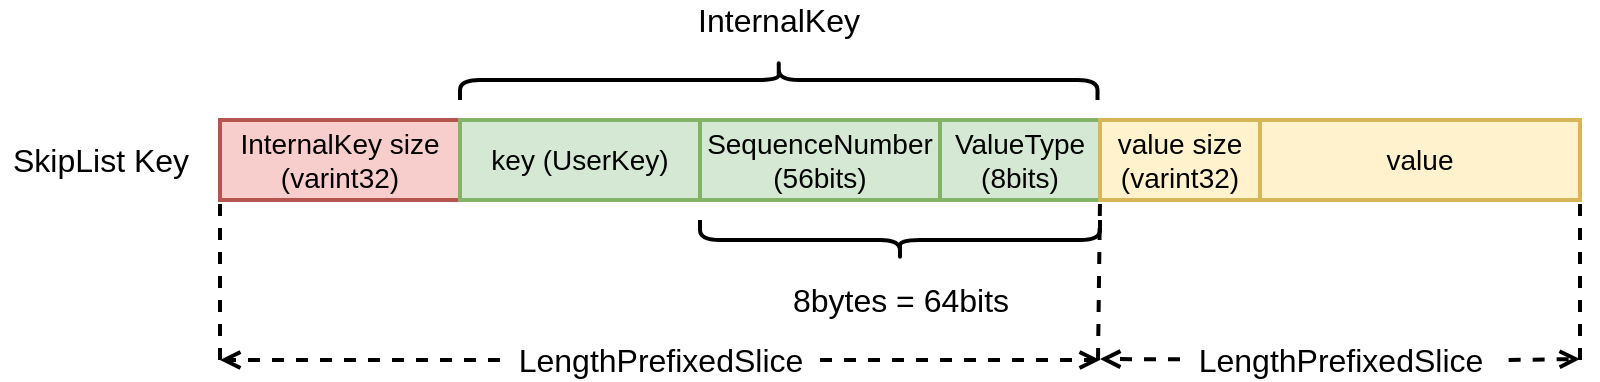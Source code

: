 <mxfile version="14.2.4" type="embed">
    <diagram id="1xmk_zefzVpJ88nXBAhB" name="key info">
        <mxGraphModel dx="1131" dy="679" grid="1" gridSize="10" guides="1" tooltips="1" connect="1" arrows="1" fold="1" page="1" pageScale="1" pageWidth="827" pageHeight="1169" background="#ffffff" math="0" shadow="0">
            <root>
                <mxCell id="0"/>
                <mxCell id="1" parent="0"/>
                <mxCell id="2" value="&lt;font style=&quot;font-size: 14px;&quot;&gt;InternalKey size&lt;br style=&quot;font-size: 14px;&quot;&gt;(varint32)&lt;br style=&quot;font-size: 14px;&quot;&gt;&lt;/font&gt;" style="rounded=0;whiteSpace=wrap;html=1;strokeWidth=2;fillColor=#f8cecc;strokeColor=#b85450;fontSize=14;" vertex="1" parent="1">
                    <mxGeometry x="120" y="200" width="120" height="40" as="geometry"/>
                </mxCell>
                <mxCell id="6" value="&lt;font style=&quot;font-size: 14px;&quot;&gt;key (UserKey)&lt;br style=&quot;font-size: 14px;&quot;&gt;&lt;/font&gt;" style="rounded=0;whiteSpace=wrap;html=1;strokeWidth=2;fillColor=#d5e8d4;strokeColor=#82b366;fontSize=14;" vertex="1" parent="1">
                    <mxGeometry x="240" y="200" width="120" height="40" as="geometry"/>
                </mxCell>
                <mxCell id="7" value="" style="shape=curlyBracket;whiteSpace=wrap;html=1;rounded=1;strokeWidth=2;align=left;rotation=90;" vertex="1" parent="1">
                    <mxGeometry x="389.38" y="20.63" width="20" height="318.75" as="geometry"/>
                </mxCell>
                <mxCell id="8" value="&lt;font style=&quot;font-size: 14px;&quot;&gt;SequenceNumber&lt;br style=&quot;font-size: 14px;&quot;&gt;(56bits)&lt;/font&gt;" style="rounded=0;whiteSpace=wrap;html=1;strokeWidth=2;fillColor=#d5e8d4;strokeColor=#82b366;fontSize=14;" vertex="1" parent="1">
                    <mxGeometry x="360" y="200" width="120" height="40" as="geometry"/>
                </mxCell>
                <mxCell id="9" value="&lt;font style=&quot;font-size: 14px;&quot;&gt;ValueType&lt;br style=&quot;font-size: 14px;&quot;&gt;(8bits)&lt;/font&gt;" style="rounded=0;whiteSpace=wrap;html=1;strokeWidth=2;fillColor=#d5e8d4;strokeColor=#82b366;fontSize=14;" vertex="1" parent="1">
                    <mxGeometry x="480" y="200" width="80" height="40" as="geometry"/>
                </mxCell>
                <mxCell id="10" value="&lt;font style=&quot;font-size: 16px&quot;&gt;InternalKey&lt;/font&gt;" style="text;html=1;align=center;verticalAlign=middle;resizable=0;points=[];autosize=1;" vertex="1" parent="1">
                    <mxGeometry x="349.38" y="140" width="100" height="20" as="geometry"/>
                </mxCell>
                <mxCell id="11" value="&lt;font style=&quot;font-size: 14px;&quot;&gt;value size&lt;br style=&quot;font-size: 14px;&quot;&gt;(varint32)&lt;br style=&quot;font-size: 14px;&quot;&gt;&lt;/font&gt;" style="rounded=0;whiteSpace=wrap;html=1;strokeWidth=2;fillColor=#fff2cc;strokeColor=#d6b656;fontSize=14;" vertex="1" parent="1">
                    <mxGeometry x="560" y="200" width="80" height="40" as="geometry"/>
                </mxCell>
                <mxCell id="12" value="&lt;font style=&quot;font-size: 14px&quot;&gt;value&lt;br style=&quot;font-size: 14px&quot;&gt;&lt;/font&gt;" style="rounded=0;whiteSpace=wrap;html=1;strokeWidth=2;fillColor=#fff2cc;strokeColor=#d6b656;fontSize=14;" vertex="1" parent="1">
                    <mxGeometry x="640" y="200" width="160" height="40" as="geometry"/>
                </mxCell>
                <mxCell id="13" value="" style="shape=curlyBracket;whiteSpace=wrap;html=1;rounded=1;strokeWidth=2;align=left;rotation=-90;" vertex="1" parent="1">
                    <mxGeometry x="450" y="160" width="20" height="200" as="geometry"/>
                </mxCell>
                <mxCell id="14" value="&lt;font style=&quot;font-size: 16px&quot;&gt;8bytes = 64bits&lt;/font&gt;" style="text;html=1;align=center;verticalAlign=middle;resizable=0;points=[];autosize=1;" vertex="1" parent="1">
                    <mxGeometry x="400" y="280" width="120" height="20" as="geometry"/>
                </mxCell>
                <mxCell id="17" value="&lt;font style=&quot;font-size: 16px&quot;&gt;SkipList Key&lt;/font&gt;" style="text;html=1;align=center;verticalAlign=middle;resizable=0;points=[];autosize=1;" vertex="1" parent="1">
                    <mxGeometry x="10" y="210" width="100" height="20" as="geometry"/>
                </mxCell>
                <mxCell id="18" value="" style="endArrow=none;dashed=1;html=1;strokeWidth=2;fontSize=12;entryX=0;entryY=1;entryDx=0;entryDy=0;" edge="1" parent="1" target="2">
                    <mxGeometry width="50" height="50" relative="1" as="geometry">
                        <mxPoint x="120" y="320" as="sourcePoint"/>
                        <mxPoint x="380" y="240" as="targetPoint"/>
                    </mxGeometry>
                </mxCell>
                <mxCell id="19" value="" style="endArrow=none;dashed=1;html=1;strokeWidth=2;fontSize=12;entryX=1;entryY=1;entryDx=0;entryDy=0;" edge="1" parent="1" target="9">
                    <mxGeometry width="50" height="50" relative="1" as="geometry">
                        <mxPoint x="559" y="320" as="sourcePoint"/>
                        <mxPoint x="600" y="280" as="targetPoint"/>
                    </mxGeometry>
                </mxCell>
                <mxCell id="20" value="" style="endArrow=none;dashed=1;html=1;strokeWidth=2;fontSize=12;entryX=1;entryY=1;entryDx=0;entryDy=0;" edge="1" parent="1" target="12">
                    <mxGeometry width="50" height="50" relative="1" as="geometry">
                        <mxPoint x="800" y="320" as="sourcePoint"/>
                        <mxPoint x="770" y="280" as="targetPoint"/>
                    </mxGeometry>
                </mxCell>
                <mxCell id="21" value="" style="endArrow=open;html=1;strokeWidth=2;fontSize=12;dashed=1;endFill=0;" edge="1" parent="1" source="22">
                    <mxGeometry width="50" height="50" relative="1" as="geometry">
                        <mxPoint x="240" y="320" as="sourcePoint"/>
                        <mxPoint x="120" y="320" as="targetPoint"/>
                    </mxGeometry>
                </mxCell>
                <mxCell id="22" value="&lt;font style=&quot;font-size: 16px&quot;&gt;LengthPrefixedSlice&lt;/font&gt;" style="text;html=1;align=center;verticalAlign=middle;resizable=0;points=[];autosize=1;" vertex="1" parent="1">
                    <mxGeometry x="260" y="310" width="160" height="20" as="geometry"/>
                </mxCell>
                <mxCell id="23" value="" style="endArrow=open;html=1;strokeWidth=2;fontSize=12;dashed=1;endFill=0;" edge="1" parent="1" source="22">
                    <mxGeometry width="50" height="50" relative="1" as="geometry">
                        <mxPoint x="440" y="320" as="sourcePoint"/>
                        <mxPoint x="560" y="320" as="targetPoint"/>
                    </mxGeometry>
                </mxCell>
                <mxCell id="24" value="" style="endArrow=open;html=1;strokeWidth=2;fontSize=12;dashed=1;endFill=0;exitX=1.027;exitY=0.5;exitDx=0;exitDy=0;exitPerimeter=0;" edge="1" parent="1" source="25">
                    <mxGeometry width="50" height="50" relative="1" as="geometry">
                        <mxPoint x="680" y="319.5" as="sourcePoint"/>
                        <mxPoint x="800" y="319.5" as="targetPoint"/>
                    </mxGeometry>
                </mxCell>
                <mxCell id="25" value="&lt;font style=&quot;font-size: 16px&quot;&gt;LengthPrefixedSlice&lt;/font&gt;" style="text;html=1;align=center;verticalAlign=middle;resizable=0;points=[];autosize=1;" vertex="1" parent="1">
                    <mxGeometry x="600" y="310" width="160" height="20" as="geometry"/>
                </mxCell>
                <mxCell id="26" value="" style="endArrow=open;html=1;strokeWidth=2;fontSize=12;dashed=1;endFill=0;" edge="1" parent="1" source="25">
                    <mxGeometry width="50" height="50" relative="1" as="geometry">
                        <mxPoint x="590" y="320" as="sourcePoint"/>
                        <mxPoint x="560" y="319.5" as="targetPoint"/>
                    </mxGeometry>
                </mxCell>
            </root>
        </mxGraphModel>
    </diagram>
</mxfile>